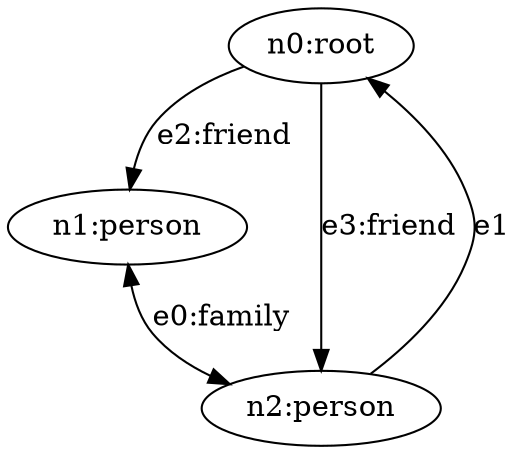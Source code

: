strict digraph root {
    "n0" [ id="6944e278419e432483131a35686d8cd8", label="n0:root"  ]
    "n1" [ id="843d67dbe3954af89d8ba1b51423e2e6", label="n1:person"  ]
    "n2" [ id="ef3fe9caee474507a88d8e0280c86030", label="n2:person"  ]
    "n1" -> "n2" [ id="361c1f9206cf4e8586c132ee10f16f76", label="e0:family", dir="both" ]
    "n2" -> "n0" [ id="d4fa9adc26174411ad23e326f0645f84", label="e1" ]
    "n0" -> "n1" [ id="f7305c0b6d09438a89193ff1264cc8b3", label="e2:friend" ]
    "n0" -> "n2" [ id="5f0af2dd20fa408a81d5ebca90fa8e50", label="e3:friend" ]
}